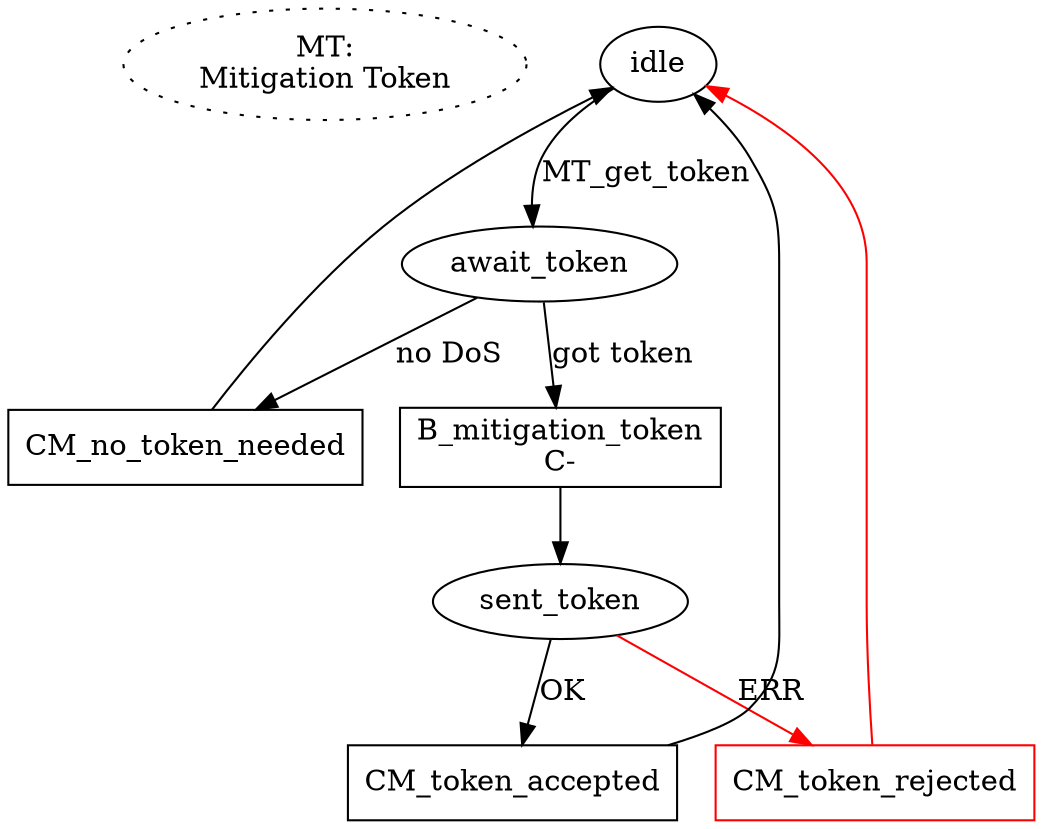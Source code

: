 digraph {

        start [label="MT:\nMitigation Token" style="dotted"]
        {rank=same; start MT0}
        start -> MT0 [style="invis"]

        MT0 [label="idle"]
        MT0 -> await_token [label="MT_get_token"]

        await_token -> no_dos [label="no DoS"]
        no_dos [shape="box" label="CM_no_token_needed"]
        no_dos -> MT0

        await_token -> send_token [label="got token"]
        send_token [shape="box" label="B_mitigation_token\nC-"]

        send_token -> sent_token

        sent_token -> response_ok [label="OK"]
        response_ok [shape="box" label="CM_token_accepted"]
        response_ok -> MT0

        sent_token -> response_err [label="ERR" color="red"]
        response_err [shape="box" label="CM_token_rejected" color="red"]
        response_err -> MT0 [color="red"]
}
